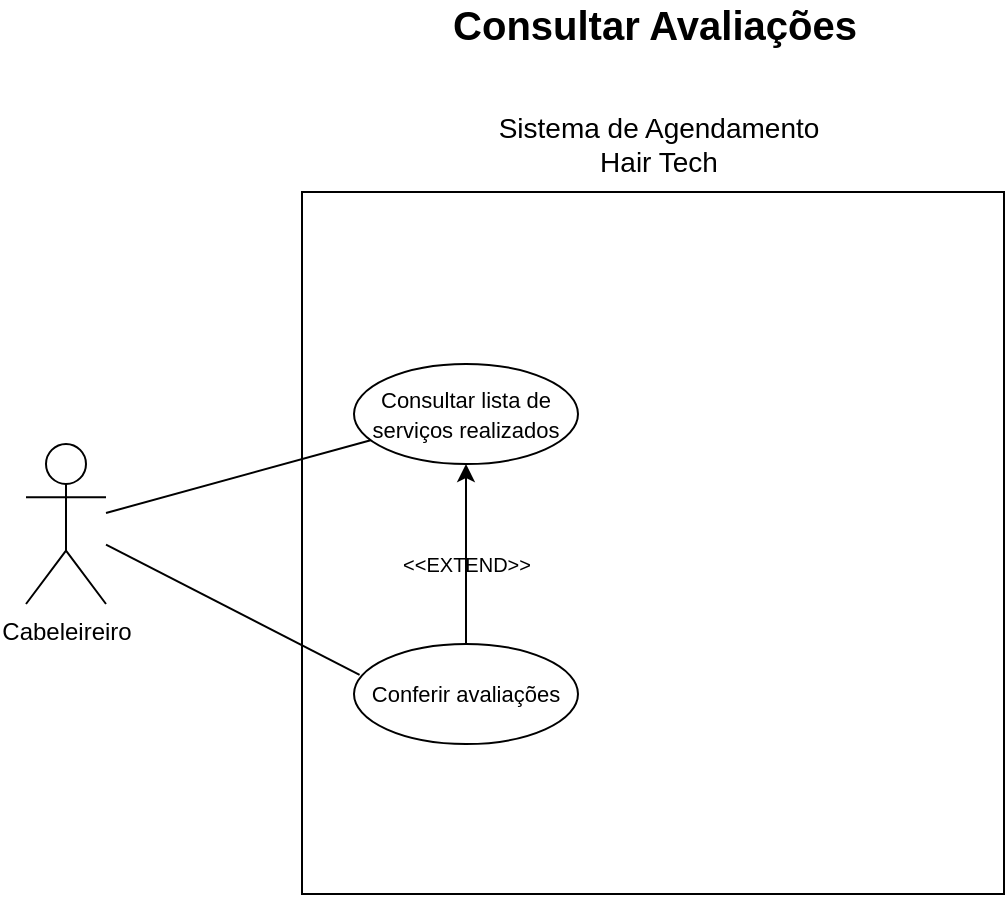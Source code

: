 <mxfile version="14.6.9" type="device"><diagram id="q7XtdAz2vV3uT24PkCH7" name="Page-1"><mxGraphModel dx="1422" dy="794" grid="1" gridSize="10" guides="1" tooltips="1" connect="1" arrows="1" fold="1" page="1" pageScale="1" pageWidth="827" pageHeight="1169" math="0" shadow="0"><root><mxCell id="0"/><mxCell id="1" parent="0"/><mxCell id="65bBrx712lMK6DgYdUW5-1" value="" style="whiteSpace=wrap;html=1;aspect=fixed;" parent="1" vertex="1"><mxGeometry x="238" y="234" width="351" height="351" as="geometry"/></mxCell><mxCell id="65bBrx712lMK6DgYdUW5-2" value="Cabeleireiro" style="shape=umlActor;verticalLabelPosition=bottom;verticalAlign=top;html=1;outlineConnect=0;" parent="1" vertex="1"><mxGeometry x="100" y="360" width="40" height="80" as="geometry"/></mxCell><mxCell id="65bBrx712lMK6DgYdUW5-6" value="&lt;font style=&quot;font-size: 14px&quot;&gt;Sistema de Agendamento Hair Tech&lt;/font&gt;" style="text;html=1;strokeColor=none;fillColor=none;align=center;verticalAlign=middle;whiteSpace=wrap;rounded=0;" parent="1" vertex="1"><mxGeometry x="333" y="200" width="167" height="20" as="geometry"/></mxCell><mxCell id="65bBrx712lMK6DgYdUW5-8" value="&lt;b&gt;&lt;font style=&quot;font-size: 20px&quot;&gt;Consultar Avaliações&lt;/font&gt;&lt;/b&gt;" style="text;html=1;align=center;verticalAlign=middle;resizable=0;points=[];autosize=1;strokeColor=none;" parent="1" vertex="1"><mxGeometry x="304" y="140" width="220" height="20" as="geometry"/></mxCell><mxCell id="65bBrx712lMK6DgYdUW5-12" style="edgeStyle=orthogonalEdgeStyle;rounded=0;orthogonalLoop=1;jettySize=auto;html=1;" parent="1" source="65bBrx712lMK6DgYdUW5-9" target="65bBrx712lMK6DgYdUW5-10" edge="1"><mxGeometry relative="1" as="geometry"><mxPoint x="288" y="420" as="targetPoint"/></mxGeometry></mxCell><mxCell id="65bBrx712lMK6DgYdUW5-16" style="rounded=0;orthogonalLoop=1;jettySize=auto;html=1;endArrow=none;endFill=0;exitX=0.025;exitY=0.309;exitDx=0;exitDy=0;exitPerimeter=0;" parent="1" source="65bBrx712lMK6DgYdUW5-9" target="65bBrx712lMK6DgYdUW5-2" edge="1"><mxGeometry relative="1" as="geometry"/></mxCell><mxCell id="65bBrx712lMK6DgYdUW5-9" value="&lt;font style=&quot;font-size: 11px&quot;&gt;Conferir avaliações&lt;/font&gt;" style="ellipse;whiteSpace=wrap;html=1;" parent="1" vertex="1"><mxGeometry x="264" y="460" width="112" height="50" as="geometry"/></mxCell><mxCell id="65bBrx712lMK6DgYdUW5-17" style="edgeStyle=none;rounded=0;orthogonalLoop=1;jettySize=auto;html=1;endArrow=none;endFill=0;" parent="1" source="65bBrx712lMK6DgYdUW5-10" target="65bBrx712lMK6DgYdUW5-2" edge="1"><mxGeometry relative="1" as="geometry"/></mxCell><mxCell id="65bBrx712lMK6DgYdUW5-10" value="&lt;span style=&quot;font-size: 11px&quot;&gt;Consultar lista de serviços realizados&lt;/span&gt;" style="ellipse;whiteSpace=wrap;html=1;" parent="1" vertex="1"><mxGeometry x="264" y="320" width="112" height="50" as="geometry"/></mxCell><mxCell id="65bBrx712lMK6DgYdUW5-13" value="&lt;font style=&quot;font-size: 10px&quot;&gt;&amp;lt;&amp;lt;EXTEND&amp;gt;&amp;gt;&lt;/font&gt;" style="text;html=1;align=center;verticalAlign=middle;resizable=0;points=[];autosize=1;strokeColor=none;" parent="1" vertex="1"><mxGeometry x="280" y="410" width="80" height="20" as="geometry"/></mxCell></root></mxGraphModel></diagram></mxfile>